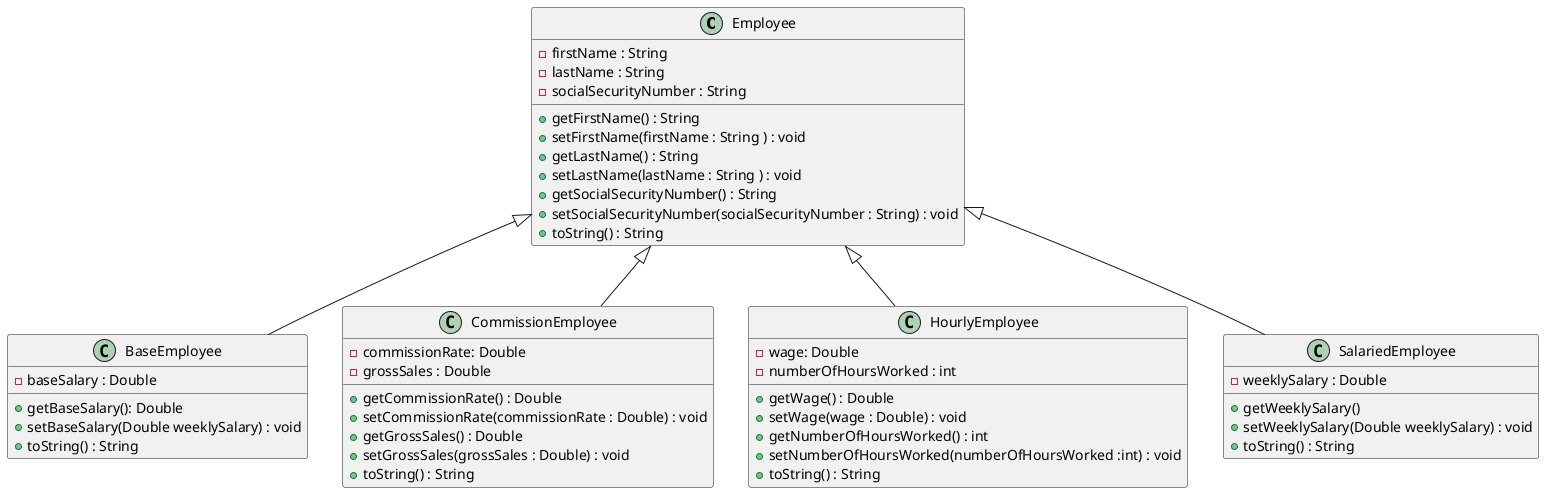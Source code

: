 @startuml
'https://plantuml.com/class-diagram


class Employee
class BaseEmployee
class CommissionEmployee
class HourlyEmployee
class SalariedEmployee

Employee <|-- BaseEmployee
Employee <|-- CommissionEmployee
Employee <|-- HourlyEmployee
Employee <|-- SalariedEmployee


class Employee {
 - firstName : String
 - lastName : String
 - socialSecurityNumber : String

 + getFirstName() : String
 + setFirstName(firstName : String ) : void
 + getLastName() : String
 + setLastName(lastName : String ) : void
 + getSocialSecurityNumber() : String
 + setSocialSecurityNumber(socialSecurityNumber : String) : void
 + toString() : String
}

class HourlyEmployee{
- wage: Double
- numberOfHoursWorked : int

+ getWage() : Double
+ setWage(wage : Double) : void
+ getNumberOfHoursWorked() : int
+ setNumberOfHoursWorked(numberOfHoursWorked :int) : void
+ toString() : String
}

class CommissionEmployee{
- commissionRate: Double
- grossSales : Double

+ getCommissionRate() : Double
+ setCommissionRate(commissionRate : Double) : void
+ getGrossSales() : Double
+ setGrossSales(grossSales : Double) : void
+ toString() : String
}

class SalariedEmployee{
 -weeklySalary : Double

+getWeeklySalary()
+setWeeklySalary(Double weeklySalary) : void
+ toString() : String
}

class BaseEmployee{
 -baseSalary : Double
 +getBaseSalary(): Double
 +setBaseSalary(Double weeklySalary) : void
 +toString() : String
}

@enduml